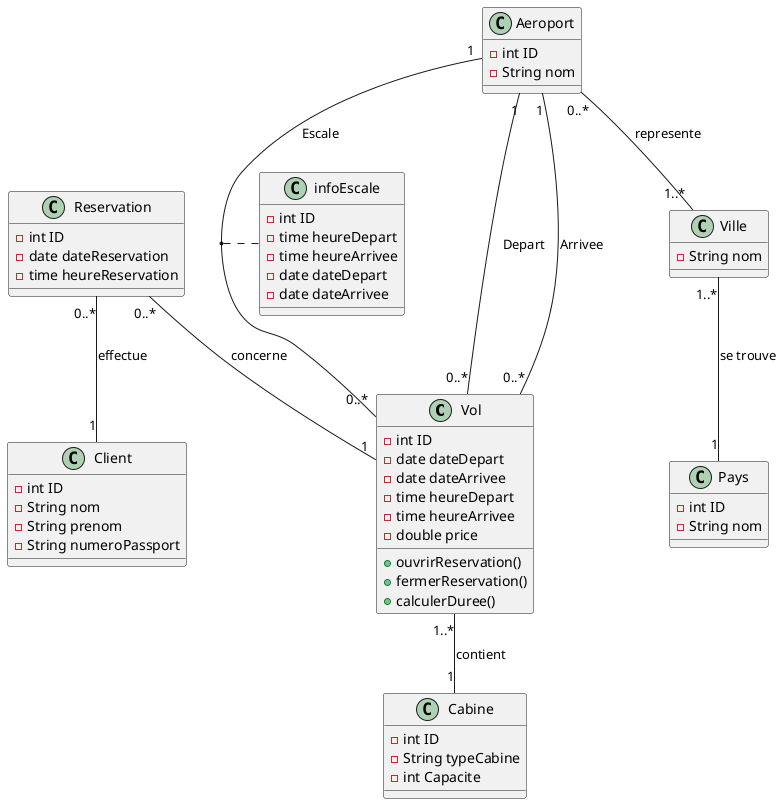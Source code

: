 @startuml Vols
class Vol{
    -int ID
    -date dateDepart
    -date dateArrivee
    -time heureDepart
    -time heureArrivee
    -double price
    +ouvrirReservation()
    +fermerReservation()
    +calculerDuree()
}
class Reservation{
    -int ID
    -date dateReservation
    -time heureReservation
}
class Client{
    -int ID
    -String nom
    -String prenom
    -String numeroPassport
}
class Aeroport{
    -int ID
    -String nom
}
class Ville{
    -String nom
}
class Cabine{
    -int ID
    -String typeCabine
    -int Capacite
}
class infoEscale{
    -int ID
    -time heureDepart
    -time heureArrivee
    -date dateDepart
    -date dateArrivee
}
class Pays{
    -int ID
    -String nom
}

Reservation "0..*" --  "1" Vol :concerne 
Reservation "0..*" --  "1" Client :effectue 
Vol "1..*" -- "1" Cabine :contient
Aeroport "0..*" -- "1..*" Ville :represente
Aeroport "1" -- "0..*" Vol : Depart
Aeroport "1" -- "0..*" Vol : Arrivee
Aeroport "1" -- "0..*" Vol : Escale
(Aeroport,Vol)..infoEscale
Ville "1..*" -- "1" Pays :se trouve




@enduml